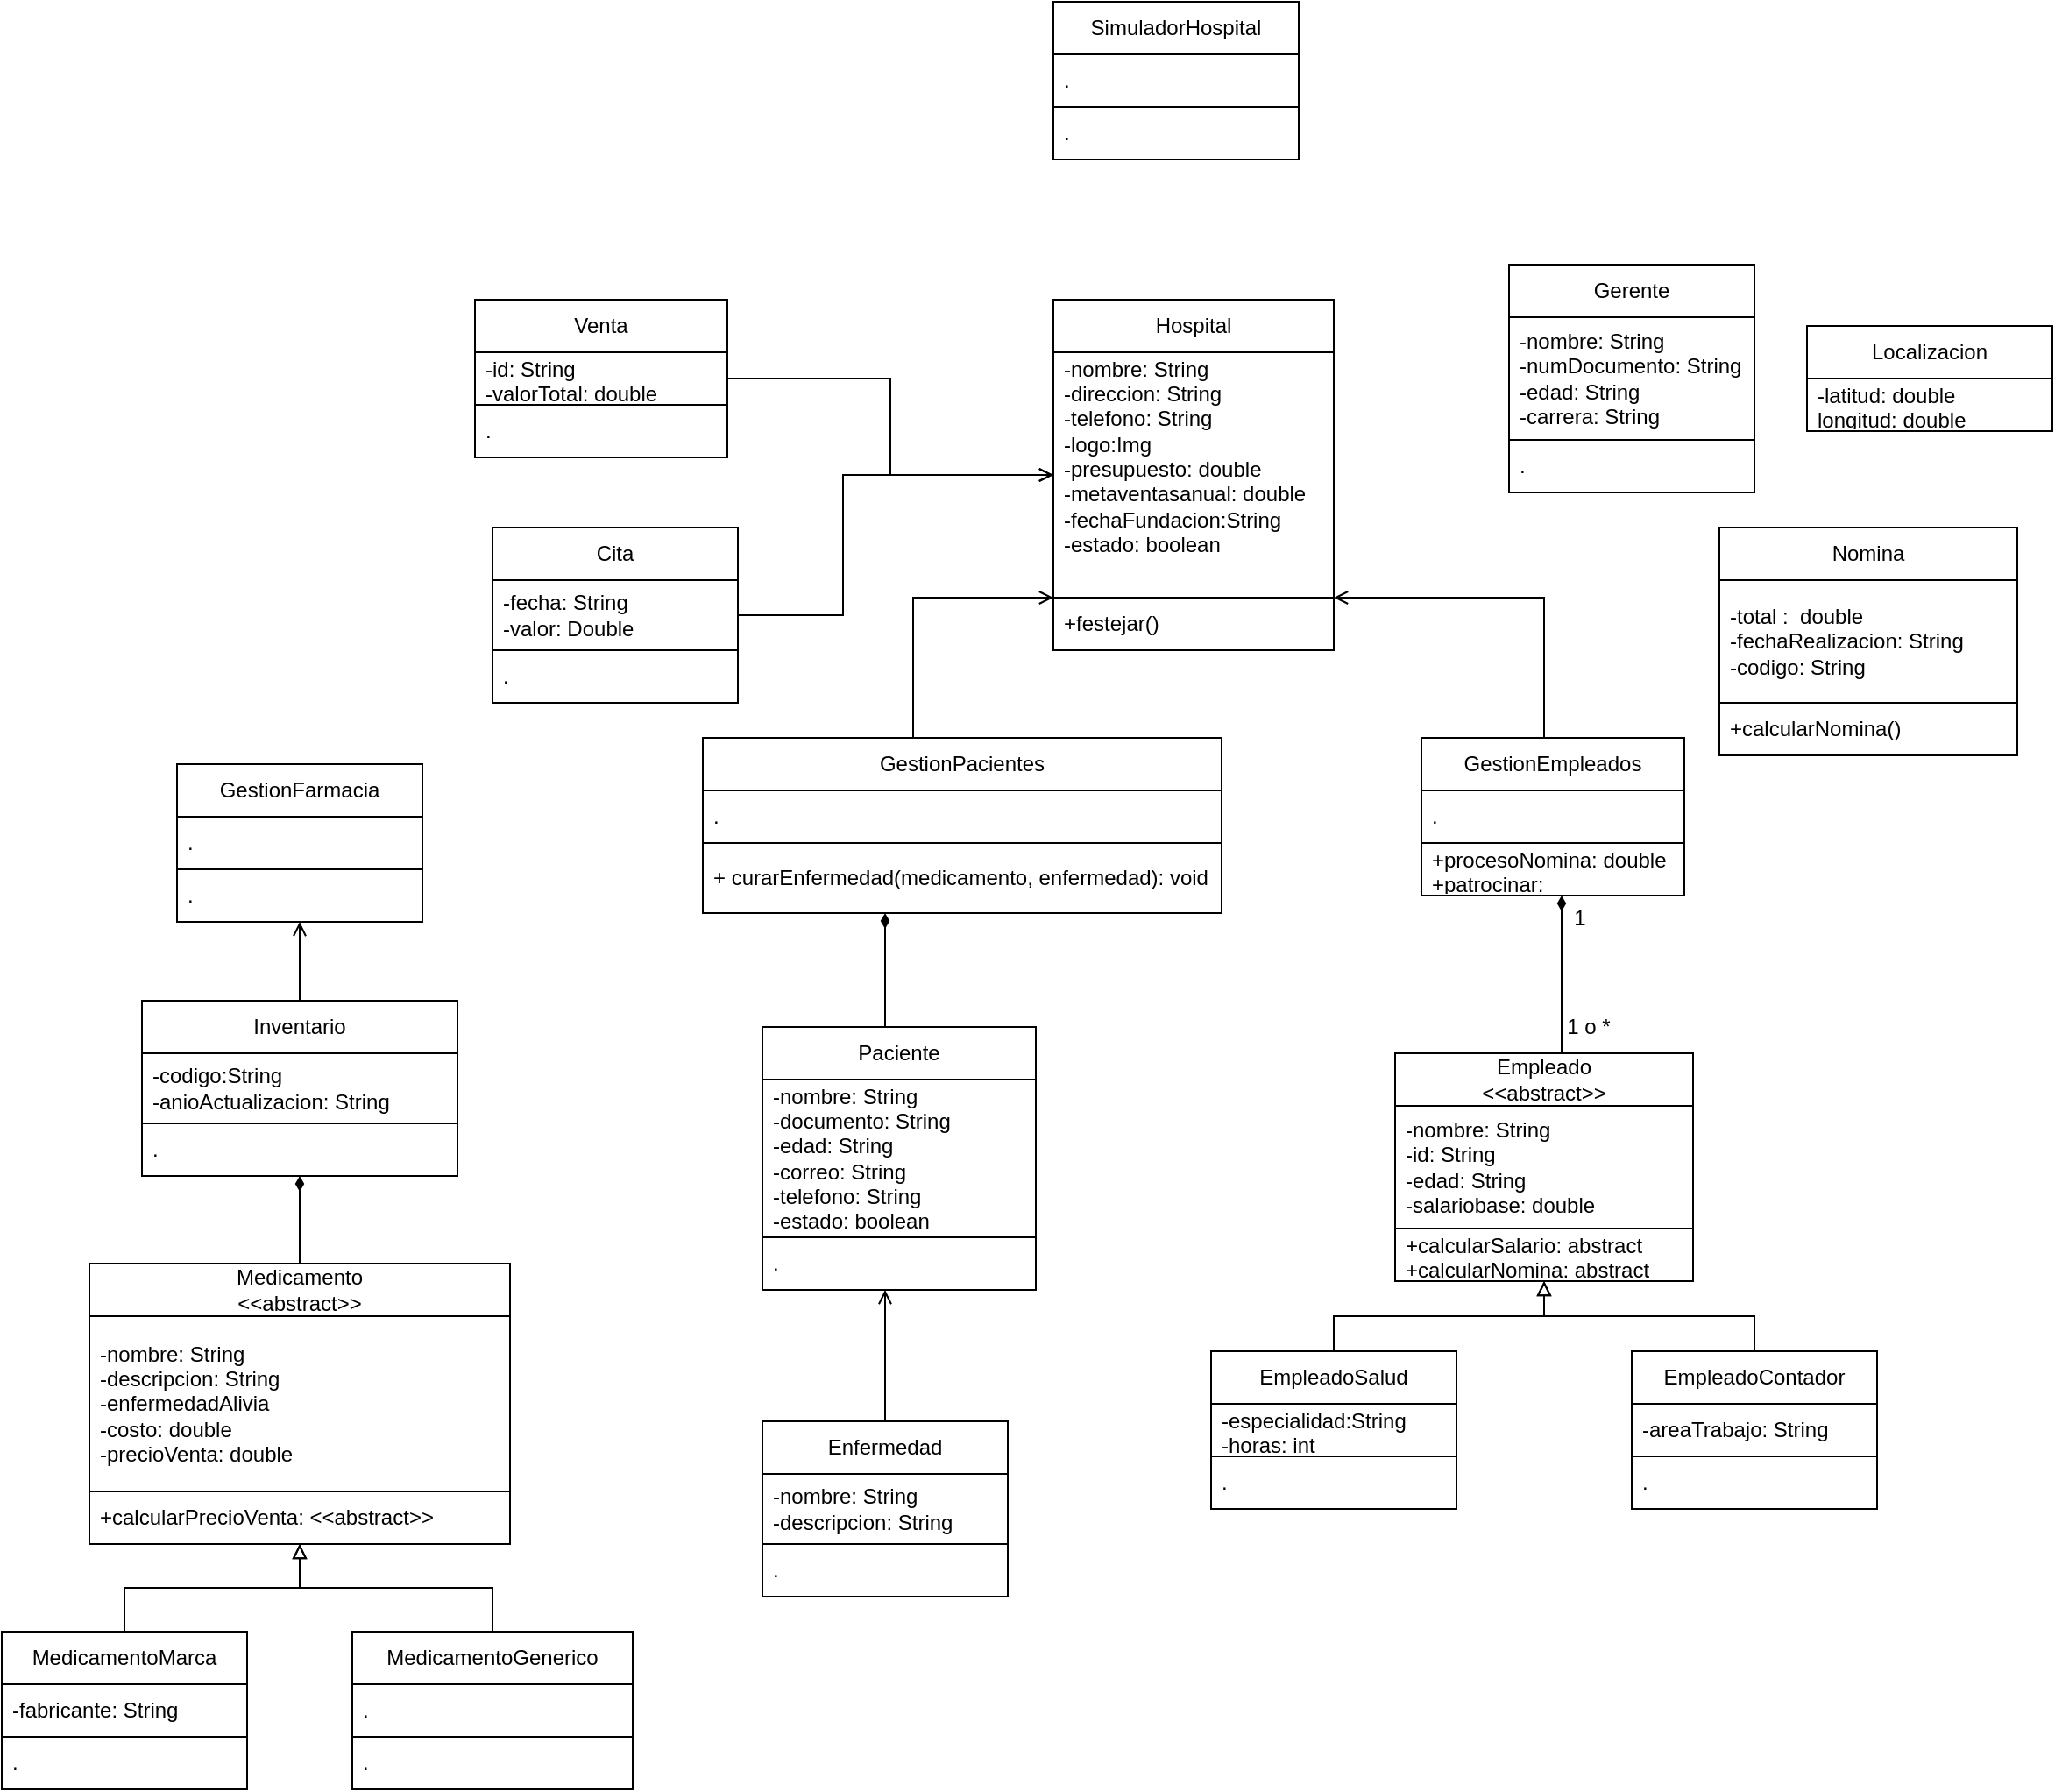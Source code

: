 <mxfile version="21.6.8" type="device">
  <diagram name="Página-1" id="5ng5Rd5MFGHNebcDndLn">
    <mxGraphModel dx="1689" dy="1675" grid="1" gridSize="10" guides="1" tooltips="1" connect="1" arrows="1" fold="1" page="1" pageScale="1" pageWidth="827" pageHeight="1169" math="0" shadow="0">
      <root>
        <mxCell id="0" />
        <mxCell id="1" parent="0" />
        <mxCell id="z0zftwjZhRZJez2SlzQU-1" value="Hospital" style="swimlane;fontStyle=0;childLayout=stackLayout;horizontal=1;startSize=30;horizontalStack=0;resizeParent=1;resizeParentMax=0;resizeLast=0;collapsible=1;marginBottom=0;whiteSpace=wrap;html=1;" parent="1" vertex="1">
          <mxGeometry x="440" y="-60" width="160" height="200" as="geometry" />
        </mxCell>
        <mxCell id="z0zftwjZhRZJez2SlzQU-2" value="-nombre: String&lt;br&gt;-direccion: String&lt;br&gt;-telefono: String&lt;br&gt;-logo:Img&lt;br&gt;-presupuesto: double&lt;br&gt;-metaventasanual: double&lt;br&gt;-fechaFundacion:String&lt;br&gt;-estado: boolean&lt;br&gt;&lt;br&gt;&amp;nbsp;" style="text;strokeColor=default;fillColor=none;align=left;verticalAlign=middle;spacingLeft=4;spacingRight=4;overflow=hidden;points=[[0,0.5],[1,0.5]];portConstraint=eastwest;rotatable=0;whiteSpace=wrap;html=1;" parent="z0zftwjZhRZJez2SlzQU-1" vertex="1">
          <mxGeometry y="30" width="160" height="140" as="geometry" />
        </mxCell>
        <mxCell id="z0zftwjZhRZJez2SlzQU-3" value="+festejar()&lt;br&gt;" style="text;strokeColor=none;fillColor=none;align=left;verticalAlign=middle;spacingLeft=4;spacingRight=4;overflow=hidden;points=[[0,0.5],[1,0.5]];portConstraint=eastwest;rotatable=0;whiteSpace=wrap;html=1;" parent="z0zftwjZhRZJez2SlzQU-1" vertex="1">
          <mxGeometry y="170" width="160" height="30" as="geometry" />
        </mxCell>
        <mxCell id="kseZ682U2_B1H9WITNdY-23" style="edgeStyle=orthogonalEdgeStyle;rounded=0;orthogonalLoop=1;jettySize=auto;html=1;endArrow=diamondThin;endFill=1;" parent="1" source="z0zftwjZhRZJez2SlzQU-5" target="kseZ682U2_B1H9WITNdY-18" edge="1">
          <mxGeometry relative="1" as="geometry">
            <Array as="points">
              <mxPoint x="344" y="300" />
              <mxPoint x="344" y="300" />
            </Array>
          </mxGeometry>
        </mxCell>
        <mxCell id="z0zftwjZhRZJez2SlzQU-5" value="Paciente" style="swimlane;fontStyle=0;childLayout=stackLayout;horizontal=1;startSize=30;horizontalStack=0;resizeParent=1;resizeParentMax=0;resizeLast=0;collapsible=1;marginBottom=0;whiteSpace=wrap;html=1;" parent="1" vertex="1">
          <mxGeometry x="274" y="355" width="156" height="150" as="geometry" />
        </mxCell>
        <mxCell id="z0zftwjZhRZJez2SlzQU-6" value="-nombre: String&lt;br&gt;-documento: String&lt;br&gt;-edad: String&lt;br&gt;-correo: String&lt;br&gt;-telefono: String&amp;nbsp;&lt;br&gt;-estado: boolean&lt;br&gt;-enfermedades: String [ ]" style="text;strokeColor=default;fillColor=none;align=left;verticalAlign=middle;spacingLeft=4;spacingRight=4;overflow=hidden;points=[[0,0.5],[1,0.5]];portConstraint=eastwest;rotatable=0;whiteSpace=wrap;html=1;" parent="z0zftwjZhRZJez2SlzQU-5" vertex="1">
          <mxGeometry y="30" width="156" height="90" as="geometry" />
        </mxCell>
        <mxCell id="z0zftwjZhRZJez2SlzQU-7" value="." style="text;strokeColor=none;fillColor=none;align=left;verticalAlign=middle;spacingLeft=4;spacingRight=4;overflow=hidden;points=[[0,0.5],[1,0.5]];portConstraint=eastwest;rotatable=0;whiteSpace=wrap;html=1;" parent="z0zftwjZhRZJez2SlzQU-5" vertex="1">
          <mxGeometry y="120" width="156" height="30" as="geometry" />
        </mxCell>
        <mxCell id="kseZ682U2_B1H9WITNdY-10" style="edgeStyle=orthogonalEdgeStyle;rounded=0;orthogonalLoop=1;jettySize=auto;html=1;endArrow=diamondThin;endFill=1;" parent="1" source="z0zftwjZhRZJez2SlzQU-9" target="kseZ682U2_B1H9WITNdY-5" edge="1">
          <mxGeometry relative="1" as="geometry">
            <Array as="points">
              <mxPoint x="730" y="310" />
              <mxPoint x="730" y="310" />
            </Array>
          </mxGeometry>
        </mxCell>
        <mxCell id="z0zftwjZhRZJez2SlzQU-9" value="Empleado&lt;br&gt;&amp;lt;&amp;lt;abstract&amp;gt;&amp;gt;" style="swimlane;fontStyle=0;childLayout=stackLayout;horizontal=1;startSize=30;horizontalStack=0;resizeParent=1;resizeParentMax=0;resizeLast=0;collapsible=1;marginBottom=0;whiteSpace=wrap;html=1;" parent="1" vertex="1">
          <mxGeometry x="635" y="370" width="170" height="130" as="geometry" />
        </mxCell>
        <mxCell id="z0zftwjZhRZJez2SlzQU-10" value="-nombre: String&lt;br&gt;-id: String&lt;br&gt;-edad: String&lt;br&gt;-salariobase: double" style="text;strokeColor=default;fillColor=none;align=left;verticalAlign=middle;spacingLeft=4;spacingRight=4;overflow=hidden;points=[[0,0.5],[1,0.5]];portConstraint=eastwest;rotatable=0;whiteSpace=wrap;html=1;" parent="z0zftwjZhRZJez2SlzQU-9" vertex="1">
          <mxGeometry y="30" width="170" height="70" as="geometry" />
        </mxCell>
        <mxCell id="z0zftwjZhRZJez2SlzQU-11" value="+calcularSalario: abstract&lt;br&gt;+calcularNomina: abstract" style="text;strokeColor=none;fillColor=none;align=left;verticalAlign=middle;spacingLeft=4;spacingRight=4;overflow=hidden;points=[[0,0.5],[1,0.5]];portConstraint=eastwest;rotatable=0;whiteSpace=wrap;html=1;" parent="z0zftwjZhRZJez2SlzQU-9" vertex="1">
          <mxGeometry y="100" width="170" height="30" as="geometry" />
        </mxCell>
        <mxCell id="z0zftwjZhRZJez2SlzQU-13" value="GestionFarmacia" style="swimlane;fontStyle=0;childLayout=stackLayout;horizontal=1;startSize=30;horizontalStack=0;resizeParent=1;resizeParentMax=0;resizeLast=0;collapsible=1;marginBottom=0;whiteSpace=wrap;html=1;" parent="1" vertex="1">
          <mxGeometry x="-60" y="205" width="140" height="90" as="geometry" />
        </mxCell>
        <mxCell id="z0zftwjZhRZJez2SlzQU-14" value="." style="text;strokeColor=default;fillColor=none;align=left;verticalAlign=middle;spacingLeft=4;spacingRight=4;overflow=hidden;points=[[0,0.5],[1,0.5]];portConstraint=eastwest;rotatable=0;whiteSpace=wrap;html=1;" parent="z0zftwjZhRZJez2SlzQU-13" vertex="1">
          <mxGeometry y="30" width="140" height="30" as="geometry" />
        </mxCell>
        <mxCell id="z0zftwjZhRZJez2SlzQU-15" value="." style="text;strokeColor=none;fillColor=none;align=left;verticalAlign=middle;spacingLeft=4;spacingRight=4;overflow=hidden;points=[[0,0.5],[1,0.5]];portConstraint=eastwest;rotatable=0;whiteSpace=wrap;html=1;" parent="z0zftwjZhRZJez2SlzQU-13" vertex="1">
          <mxGeometry y="60" width="140" height="30" as="geometry" />
        </mxCell>
        <mxCell id="0CeELsvjOHtL29tjimqP-1" value="Gerente" style="swimlane;fontStyle=0;childLayout=stackLayout;horizontal=1;startSize=30;horizontalStack=0;resizeParent=1;resizeParentMax=0;resizeLast=0;collapsible=1;marginBottom=0;whiteSpace=wrap;html=1;" parent="1" vertex="1">
          <mxGeometry x="700" y="-80" width="140" height="130" as="geometry" />
        </mxCell>
        <mxCell id="0CeELsvjOHtL29tjimqP-2" value="-nombre: String&lt;br&gt;-numDocumento: String&lt;br&gt;-edad: String&amp;nbsp;&lt;br&gt;-carrera: String" style="text;strokeColor=none;fillColor=none;align=left;verticalAlign=middle;spacingLeft=4;spacingRight=4;overflow=hidden;points=[[0,0.5],[1,0.5]];portConstraint=eastwest;rotatable=0;whiteSpace=wrap;html=1;" parent="0CeELsvjOHtL29tjimqP-1" vertex="1">
          <mxGeometry y="30" width="140" height="70" as="geometry" />
        </mxCell>
        <mxCell id="0CeELsvjOHtL29tjimqP-3" value="." style="text;strokeColor=default;fillColor=none;align=left;verticalAlign=middle;spacingLeft=4;spacingRight=4;overflow=hidden;points=[[0,0.5],[1,0.5]];portConstraint=eastwest;rotatable=0;whiteSpace=wrap;html=1;" parent="0CeELsvjOHtL29tjimqP-1" vertex="1">
          <mxGeometry y="100" width="140" height="30" as="geometry" />
        </mxCell>
        <mxCell id="kseZ682U2_B1H9WITNdY-14" style="edgeStyle=orthogonalEdgeStyle;rounded=0;orthogonalLoop=1;jettySize=auto;html=1;endArrow=block;endFill=0;" parent="1" source="0CeELsvjOHtL29tjimqP-12" target="z0zftwjZhRZJez2SlzQU-9" edge="1">
          <mxGeometry relative="1" as="geometry" />
        </mxCell>
        <mxCell id="0CeELsvjOHtL29tjimqP-12" value="EmpleadoSalud" style="swimlane;fontStyle=0;childLayout=stackLayout;horizontal=1;startSize=30;horizontalStack=0;resizeParent=1;resizeParentMax=0;resizeLast=0;collapsible=1;marginBottom=0;whiteSpace=wrap;html=1;" parent="1" vertex="1">
          <mxGeometry x="530" y="540" width="140" height="90" as="geometry" />
        </mxCell>
        <mxCell id="0CeELsvjOHtL29tjimqP-13" value="-especialidad:String&lt;br&gt;-horas: int" style="text;strokeColor=default;fillColor=none;align=left;verticalAlign=middle;spacingLeft=4;spacingRight=4;overflow=hidden;points=[[0,0.5],[1,0.5]];portConstraint=eastwest;rotatable=0;whiteSpace=wrap;html=1;" parent="0CeELsvjOHtL29tjimqP-12" vertex="1">
          <mxGeometry y="30" width="140" height="30" as="geometry" />
        </mxCell>
        <mxCell id="0CeELsvjOHtL29tjimqP-14" value="." style="text;strokeColor=none;fillColor=none;align=left;verticalAlign=middle;spacingLeft=4;spacingRight=4;overflow=hidden;points=[[0,0.5],[1,0.5]];portConstraint=eastwest;rotatable=0;whiteSpace=wrap;html=1;" parent="0CeELsvjOHtL29tjimqP-12" vertex="1">
          <mxGeometry y="60" width="140" height="30" as="geometry" />
        </mxCell>
        <mxCell id="kseZ682U2_B1H9WITNdY-15" style="edgeStyle=orthogonalEdgeStyle;rounded=0;orthogonalLoop=1;jettySize=auto;html=1;endArrow=block;endFill=0;" parent="1" source="0CeELsvjOHtL29tjimqP-16" target="z0zftwjZhRZJez2SlzQU-9" edge="1">
          <mxGeometry relative="1" as="geometry" />
        </mxCell>
        <mxCell id="0CeELsvjOHtL29tjimqP-16" value="EmpleadoContador" style="swimlane;fontStyle=0;childLayout=stackLayout;horizontal=1;startSize=30;horizontalStack=0;resizeParent=1;resizeParentMax=0;resizeLast=0;collapsible=1;marginBottom=0;whiteSpace=wrap;html=1;" parent="1" vertex="1">
          <mxGeometry x="770" y="540" width="140" height="90" as="geometry" />
        </mxCell>
        <mxCell id="0CeELsvjOHtL29tjimqP-17" value="-areaTrabajo: String" style="text;strokeColor=default;fillColor=none;align=left;verticalAlign=middle;spacingLeft=4;spacingRight=4;overflow=hidden;points=[[0,0.5],[1,0.5]];portConstraint=eastwest;rotatable=0;whiteSpace=wrap;html=1;" parent="0CeELsvjOHtL29tjimqP-16" vertex="1">
          <mxGeometry y="30" width="140" height="30" as="geometry" />
        </mxCell>
        <mxCell id="0CeELsvjOHtL29tjimqP-18" value="." style="text;strokeColor=none;fillColor=none;align=left;verticalAlign=middle;spacingLeft=4;spacingRight=4;overflow=hidden;points=[[0,0.5],[1,0.5]];portConstraint=eastwest;rotatable=0;whiteSpace=wrap;html=1;" parent="0CeELsvjOHtL29tjimqP-16" vertex="1">
          <mxGeometry y="60" width="140" height="30" as="geometry" />
        </mxCell>
        <mxCell id="kseZ682U2_B1H9WITNdY-11" style="edgeStyle=orthogonalEdgeStyle;rounded=0;orthogonalLoop=1;jettySize=auto;html=1;endArrow=open;endFill=0;strokeWidth=1;" parent="1" source="kseZ682U2_B1H9WITNdY-5" target="z0zftwjZhRZJez2SlzQU-2" edge="1">
          <mxGeometry relative="1" as="geometry">
            <mxPoint x="600" y="150" as="targetPoint" />
            <Array as="points">
              <mxPoint x="720" y="110" />
            </Array>
          </mxGeometry>
        </mxCell>
        <mxCell id="kseZ682U2_B1H9WITNdY-5" value="GestionEmpleados" style="swimlane;fontStyle=0;childLayout=stackLayout;horizontal=1;startSize=30;horizontalStack=0;resizeParent=1;resizeParentMax=0;resizeLast=0;collapsible=1;marginBottom=0;whiteSpace=wrap;html=1;" parent="1" vertex="1">
          <mxGeometry x="650" y="190" width="150" height="90" as="geometry">
            <mxRectangle x="650" y="190" width="140" height="30" as="alternateBounds" />
          </mxGeometry>
        </mxCell>
        <mxCell id="kseZ682U2_B1H9WITNdY-6" value="." style="text;strokeColor=default;fillColor=none;align=left;verticalAlign=middle;spacingLeft=4;spacingRight=4;overflow=hidden;points=[[0,0.5],[1,0.5]];portConstraint=eastwest;rotatable=0;whiteSpace=wrap;html=1;" parent="kseZ682U2_B1H9WITNdY-5" vertex="1">
          <mxGeometry y="30" width="150" height="30" as="geometry" />
        </mxCell>
        <mxCell id="kseZ682U2_B1H9WITNdY-7" value="+procesoNomina: double&lt;br&gt;+patrocinar:&amp;nbsp;" style="text;strokeColor=none;fillColor=none;align=left;verticalAlign=middle;spacingLeft=4;spacingRight=4;overflow=hidden;points=[[0,0.5],[1,0.5]];portConstraint=eastwest;rotatable=0;whiteSpace=wrap;html=1;" parent="kseZ682U2_B1H9WITNdY-5" vertex="1">
          <mxGeometry y="60" width="150" height="30" as="geometry" />
        </mxCell>
        <mxCell id="kseZ682U2_B1H9WITNdY-16" value="1" style="text;html=1;align=center;verticalAlign=middle;resizable=0;points=[];autosize=1;strokeColor=none;fillColor=none;" parent="1" vertex="1">
          <mxGeometry x="725" y="278" width="30" height="30" as="geometry" />
        </mxCell>
        <mxCell id="kseZ682U2_B1H9WITNdY-17" value="1 o *" style="text;html=1;align=center;verticalAlign=middle;resizable=0;points=[];autosize=1;strokeColor=none;fillColor=none;" parent="1" vertex="1">
          <mxGeometry x="720" y="340" width="50" height="30" as="geometry" />
        </mxCell>
        <mxCell id="kseZ682U2_B1H9WITNdY-22" style="edgeStyle=orthogonalEdgeStyle;rounded=0;orthogonalLoop=1;jettySize=auto;html=1;endArrow=open;endFill=0;" parent="1" source="kseZ682U2_B1H9WITNdY-18" target="z0zftwjZhRZJez2SlzQU-1" edge="1">
          <mxGeometry relative="1" as="geometry">
            <Array as="points">
              <mxPoint x="360" y="110" />
            </Array>
          </mxGeometry>
        </mxCell>
        <mxCell id="kseZ682U2_B1H9WITNdY-18" value="GestionPacientes" style="swimlane;fontStyle=0;childLayout=stackLayout;horizontal=1;startSize=30;horizontalStack=0;resizeParent=1;resizeParentMax=0;resizeLast=0;collapsible=1;marginBottom=0;whiteSpace=wrap;html=1;" parent="1" vertex="1">
          <mxGeometry x="240" y="190" width="296" height="100" as="geometry" />
        </mxCell>
        <mxCell id="kseZ682U2_B1H9WITNdY-19" value="." style="text;strokeColor=default;fillColor=none;align=left;verticalAlign=middle;spacingLeft=4;spacingRight=4;overflow=hidden;points=[[0,0.5],[1,0.5]];portConstraint=eastwest;rotatable=0;whiteSpace=wrap;html=1;" parent="kseZ682U2_B1H9WITNdY-18" vertex="1">
          <mxGeometry y="30" width="296" height="30" as="geometry" />
        </mxCell>
        <mxCell id="kseZ682U2_B1H9WITNdY-20" value="+ curarEnfermedad(medicamento, enfermedad): void" style="text;strokeColor=none;fillColor=none;align=left;verticalAlign=middle;spacingLeft=4;spacingRight=4;overflow=hidden;points=[[0,0.5],[1,0.5]];portConstraint=eastwest;rotatable=0;whiteSpace=wrap;html=1;" parent="kseZ682U2_B1H9WITNdY-18" vertex="1">
          <mxGeometry y="60" width="296" height="40" as="geometry" />
        </mxCell>
        <mxCell id="kseZ682U2_B1H9WITNdY-24" value="SimuladorHospital" style="swimlane;fontStyle=0;childLayout=stackLayout;horizontal=1;startSize=30;horizontalStack=0;resizeParent=1;resizeParentMax=0;resizeLast=0;collapsible=1;marginBottom=0;whiteSpace=wrap;html=1;" parent="1" vertex="1">
          <mxGeometry x="440" y="-230" width="140" height="90" as="geometry" />
        </mxCell>
        <mxCell id="kseZ682U2_B1H9WITNdY-25" value="." style="text;strokeColor=default;fillColor=none;align=left;verticalAlign=middle;spacingLeft=4;spacingRight=4;overflow=hidden;points=[[0,0.5],[1,0.5]];portConstraint=eastwest;rotatable=0;whiteSpace=wrap;html=1;" parent="kseZ682U2_B1H9WITNdY-24" vertex="1">
          <mxGeometry y="30" width="140" height="30" as="geometry" />
        </mxCell>
        <mxCell id="kseZ682U2_B1H9WITNdY-26" value="." style="text;strokeColor=none;fillColor=none;align=left;verticalAlign=middle;spacingLeft=4;spacingRight=4;overflow=hidden;points=[[0,0.5],[1,0.5]];portConstraint=eastwest;rotatable=0;whiteSpace=wrap;html=1;" parent="kseZ682U2_B1H9WITNdY-24" vertex="1">
          <mxGeometry y="60" width="140" height="30" as="geometry" />
        </mxCell>
        <mxCell id="FbD24d7eEhh-b86b1OGt-1" value="Localizacion" style="swimlane;fontStyle=0;childLayout=stackLayout;horizontal=1;startSize=30;horizontalStack=0;resizeParent=1;resizeParentMax=0;resizeLast=0;collapsible=1;marginBottom=0;whiteSpace=wrap;html=1;" parent="1" vertex="1">
          <mxGeometry x="870" y="-45" width="140" height="60" as="geometry" />
        </mxCell>
        <mxCell id="FbD24d7eEhh-b86b1OGt-2" value="-latitud: double&lt;br&gt;longitud: double" style="text;strokeColor=default;fillColor=none;align=left;verticalAlign=middle;spacingLeft=4;spacingRight=4;overflow=hidden;points=[[0,0.5],[1,0.5]];portConstraint=eastwest;rotatable=0;whiteSpace=wrap;html=1;" parent="FbD24d7eEhh-b86b1OGt-1" vertex="1">
          <mxGeometry y="30" width="140" height="30" as="geometry" />
        </mxCell>
        <mxCell id="UPlTVvGYmtkSgEmmuNZU-3" style="edgeStyle=orthogonalEdgeStyle;rounded=0;orthogonalLoop=1;jettySize=auto;html=1;endArrow=open;endFill=0;" edge="1" parent="1" source="FbD24d7eEhh-b86b1OGt-5" target="z0zftwjZhRZJez2SlzQU-1">
          <mxGeometry relative="1" as="geometry">
            <Array as="points">
              <mxPoint x="320" y="120" />
              <mxPoint x="320" y="40" />
            </Array>
          </mxGeometry>
        </mxCell>
        <mxCell id="FbD24d7eEhh-b86b1OGt-5" value="Cita" style="swimlane;fontStyle=0;childLayout=stackLayout;horizontal=1;startSize=30;horizontalStack=0;resizeParent=1;resizeParentMax=0;resizeLast=0;collapsible=1;marginBottom=0;whiteSpace=wrap;html=1;" parent="1" vertex="1">
          <mxGeometry x="120" y="70" width="140" height="100" as="geometry" />
        </mxCell>
        <mxCell id="FbD24d7eEhh-b86b1OGt-6" value="-fecha: String&lt;br&gt;-valor: Double" style="text;strokeColor=default;fillColor=none;align=left;verticalAlign=middle;spacingLeft=4;spacingRight=4;overflow=hidden;points=[[0,0.5],[1,0.5]];portConstraint=eastwest;rotatable=0;whiteSpace=wrap;html=1;" parent="FbD24d7eEhh-b86b1OGt-5" vertex="1">
          <mxGeometry y="30" width="140" height="40" as="geometry" />
        </mxCell>
        <mxCell id="FbD24d7eEhh-b86b1OGt-7" value="." style="text;strokeColor=none;fillColor=none;align=left;verticalAlign=middle;spacingLeft=4;spacingRight=4;overflow=hidden;points=[[0,0.5],[1,0.5]];portConstraint=eastwest;rotatable=0;whiteSpace=wrap;html=1;" parent="FbD24d7eEhh-b86b1OGt-5" vertex="1">
          <mxGeometry y="70" width="140" height="30" as="geometry" />
        </mxCell>
        <mxCell id="FbD24d7eEhh-b86b1OGt-9" value="Nomina" style="swimlane;fontStyle=0;childLayout=stackLayout;horizontal=1;startSize=30;horizontalStack=0;resizeParent=1;resizeParentMax=0;resizeLast=0;collapsible=1;marginBottom=0;whiteSpace=wrap;html=1;" parent="1" vertex="1">
          <mxGeometry x="820" y="70" width="170" height="130" as="geometry" />
        </mxCell>
        <mxCell id="FbD24d7eEhh-b86b1OGt-10" value="-total :&amp;nbsp; double&lt;br&gt;-fechaRealizacion: String&lt;br&gt;-codigo: String&lt;br&gt;" style="text;strokeColor=default;fillColor=none;align=left;verticalAlign=middle;spacingLeft=4;spacingRight=4;overflow=hidden;points=[[0,0.5],[1,0.5]];portConstraint=eastwest;rotatable=0;whiteSpace=wrap;html=1;" parent="FbD24d7eEhh-b86b1OGt-9" vertex="1">
          <mxGeometry y="30" width="170" height="70" as="geometry" />
        </mxCell>
        <mxCell id="FbD24d7eEhh-b86b1OGt-11" value="+calcularNomina()" style="text;strokeColor=none;fillColor=none;align=left;verticalAlign=middle;spacingLeft=4;spacingRight=4;overflow=hidden;points=[[0,0.5],[1,0.5]];portConstraint=eastwest;rotatable=0;whiteSpace=wrap;html=1;" parent="FbD24d7eEhh-b86b1OGt-9" vertex="1">
          <mxGeometry y="100" width="170" height="30" as="geometry" />
        </mxCell>
        <mxCell id="UPlTVvGYmtkSgEmmuNZU-4" style="edgeStyle=orthogonalEdgeStyle;rounded=0;orthogonalLoop=1;jettySize=auto;html=1;endArrow=open;endFill=0;" edge="1" parent="1" source="FbD24d7eEhh-b86b1OGt-14" target="z0zftwjZhRZJez2SlzQU-1">
          <mxGeometry relative="1" as="geometry" />
        </mxCell>
        <mxCell id="FbD24d7eEhh-b86b1OGt-14" value="Venta" style="swimlane;fontStyle=0;childLayout=stackLayout;horizontal=1;startSize=30;horizontalStack=0;resizeParent=1;resizeParentMax=0;resizeLast=0;collapsible=1;marginBottom=0;whiteSpace=wrap;html=1;" parent="1" vertex="1">
          <mxGeometry x="110" y="-60" width="144" height="90" as="geometry" />
        </mxCell>
        <mxCell id="FbD24d7eEhh-b86b1OGt-15" value="-id: String&lt;br&gt;-valorTotal: double" style="text;strokeColor=default;fillColor=none;align=left;verticalAlign=middle;spacingLeft=4;spacingRight=4;overflow=hidden;points=[[0,0.5],[1,0.5]];portConstraint=eastwest;rotatable=0;whiteSpace=wrap;html=1;" parent="FbD24d7eEhh-b86b1OGt-14" vertex="1">
          <mxGeometry y="30" width="144" height="30" as="geometry" />
        </mxCell>
        <mxCell id="FbD24d7eEhh-b86b1OGt-16" value="." style="text;strokeColor=none;fillColor=none;align=left;verticalAlign=middle;spacingLeft=4;spacingRight=4;overflow=hidden;points=[[0,0.5],[1,0.5]];portConstraint=eastwest;rotatable=0;whiteSpace=wrap;html=1;" parent="FbD24d7eEhh-b86b1OGt-14" vertex="1">
          <mxGeometry y="60" width="144" height="30" as="geometry" />
        </mxCell>
        <mxCell id="FbD24d7eEhh-b86b1OGt-22" style="edgeStyle=orthogonalEdgeStyle;rounded=0;orthogonalLoop=1;jettySize=auto;html=1;endArrow=open;endFill=0;" parent="1" source="FbD24d7eEhh-b86b1OGt-18" target="z0zftwjZhRZJez2SlzQU-5" edge="1">
          <mxGeometry relative="1" as="geometry">
            <Array as="points">
              <mxPoint x="344" y="520" />
              <mxPoint x="344" y="520" />
            </Array>
          </mxGeometry>
        </mxCell>
        <mxCell id="FbD24d7eEhh-b86b1OGt-18" value="Enfermedad" style="swimlane;fontStyle=0;childLayout=stackLayout;horizontal=1;startSize=30;horizontalStack=0;resizeParent=1;resizeParentMax=0;resizeLast=0;collapsible=1;marginBottom=0;whiteSpace=wrap;html=1;" parent="1" vertex="1">
          <mxGeometry x="274" y="580" width="140" height="100" as="geometry" />
        </mxCell>
        <mxCell id="FbD24d7eEhh-b86b1OGt-19" value="-nombre: String&lt;br&gt;-descripcion: String" style="text;strokeColor=default;fillColor=none;align=left;verticalAlign=middle;spacingLeft=4;spacingRight=4;overflow=hidden;points=[[0,0.5],[1,0.5]];portConstraint=eastwest;rotatable=0;whiteSpace=wrap;html=1;" parent="FbD24d7eEhh-b86b1OGt-18" vertex="1">
          <mxGeometry y="30" width="140" height="40" as="geometry" />
        </mxCell>
        <mxCell id="FbD24d7eEhh-b86b1OGt-20" value="." style="text;strokeColor=none;fillColor=none;align=left;verticalAlign=middle;spacingLeft=4;spacingRight=4;overflow=hidden;points=[[0,0.5],[1,0.5]];portConstraint=eastwest;rotatable=0;whiteSpace=wrap;html=1;" parent="FbD24d7eEhh-b86b1OGt-18" vertex="1">
          <mxGeometry y="70" width="140" height="30" as="geometry" />
        </mxCell>
        <mxCell id="UPlTVvGYmtkSgEmmuNZU-2" style="edgeStyle=orthogonalEdgeStyle;rounded=0;orthogonalLoop=1;jettySize=auto;html=1;endArrow=open;endFill=0;" edge="1" parent="1" source="FbD24d7eEhh-b86b1OGt-23" target="z0zftwjZhRZJez2SlzQU-13">
          <mxGeometry relative="1" as="geometry" />
        </mxCell>
        <mxCell id="FbD24d7eEhh-b86b1OGt-23" value="Inventario" style="swimlane;fontStyle=0;childLayout=stackLayout;horizontal=1;startSize=30;horizontalStack=0;resizeParent=1;resizeParentMax=0;resizeLast=0;collapsible=1;marginBottom=0;whiteSpace=wrap;html=1;" parent="1" vertex="1">
          <mxGeometry x="-80" y="340" width="180" height="100" as="geometry" />
        </mxCell>
        <mxCell id="FbD24d7eEhh-b86b1OGt-24" value="-codigo:String&lt;br&gt;-anioActualizacion: String&lt;br&gt;" style="text;strokeColor=none;fillColor=none;align=left;verticalAlign=middle;spacingLeft=4;spacingRight=4;overflow=hidden;points=[[0,0.5],[1,0.5]];portConstraint=eastwest;rotatable=0;whiteSpace=wrap;html=1;" parent="FbD24d7eEhh-b86b1OGt-23" vertex="1">
          <mxGeometry y="30" width="180" height="40" as="geometry" />
        </mxCell>
        <mxCell id="FbD24d7eEhh-b86b1OGt-25" value="." style="text;strokeColor=default;fillColor=none;align=left;verticalAlign=middle;spacingLeft=4;spacingRight=4;overflow=hidden;points=[[0,0.5],[1,0.5]];portConstraint=eastwest;rotatable=0;whiteSpace=wrap;html=1;" parent="FbD24d7eEhh-b86b1OGt-23" vertex="1">
          <mxGeometry y="70" width="180" height="30" as="geometry" />
        </mxCell>
        <mxCell id="UPlTVvGYmtkSgEmmuNZU-1" style="edgeStyle=orthogonalEdgeStyle;rounded=0;orthogonalLoop=1;jettySize=auto;html=1;endArrow=diamondThin;endFill=1;" edge="1" parent="1" source="FbD24d7eEhh-b86b1OGt-27" target="FbD24d7eEhh-b86b1OGt-23">
          <mxGeometry relative="1" as="geometry" />
        </mxCell>
        <mxCell id="FbD24d7eEhh-b86b1OGt-27" value="Medicamento&lt;br&gt;&amp;lt;&amp;lt;abstract&amp;gt;&amp;gt;" style="swimlane;fontStyle=0;childLayout=stackLayout;horizontal=1;startSize=30;horizontalStack=0;resizeParent=1;resizeParentMax=0;resizeLast=0;collapsible=1;marginBottom=0;whiteSpace=wrap;html=1;" parent="1" vertex="1">
          <mxGeometry x="-110" y="490" width="240" height="160" as="geometry" />
        </mxCell>
        <mxCell id="FbD24d7eEhh-b86b1OGt-28" value="-nombre: String&lt;br&gt;-descripcion: String&lt;br&gt;-enfermedadAlivia&lt;br&gt;-costo: double&lt;br&gt;-precioVenta: double" style="text;strokeColor=default;fillColor=none;align=left;verticalAlign=middle;spacingLeft=4;spacingRight=4;overflow=hidden;points=[[0,0.5],[1,0.5]];portConstraint=eastwest;rotatable=0;whiteSpace=wrap;html=1;" parent="FbD24d7eEhh-b86b1OGt-27" vertex="1">
          <mxGeometry y="30" width="240" height="100" as="geometry" />
        </mxCell>
        <mxCell id="FbD24d7eEhh-b86b1OGt-29" value="+calcularPrecioVenta: &amp;lt;&amp;lt;abstract&amp;gt;&amp;gt;" style="text;strokeColor=none;fillColor=none;align=left;verticalAlign=middle;spacingLeft=4;spacingRight=4;overflow=hidden;points=[[0,0.5],[1,0.5]];portConstraint=eastwest;rotatable=0;whiteSpace=wrap;html=1;" parent="FbD24d7eEhh-b86b1OGt-27" vertex="1">
          <mxGeometry y="130" width="240" height="30" as="geometry" />
        </mxCell>
        <mxCell id="FbD24d7eEhh-b86b1OGt-40" style="edgeStyle=orthogonalEdgeStyle;rounded=0;orthogonalLoop=1;jettySize=auto;html=1;endArrow=block;endFill=0;" parent="1" source="FbD24d7eEhh-b86b1OGt-31" target="FbD24d7eEhh-b86b1OGt-27" edge="1">
          <mxGeometry relative="1" as="geometry" />
        </mxCell>
        <mxCell id="FbD24d7eEhh-b86b1OGt-31" value="MedicamentoGenerico" style="swimlane;fontStyle=0;childLayout=stackLayout;horizontal=1;startSize=30;horizontalStack=0;resizeParent=1;resizeParentMax=0;resizeLast=0;collapsible=1;marginBottom=0;whiteSpace=wrap;html=1;" parent="1" vertex="1">
          <mxGeometry x="40" y="700" width="160" height="90" as="geometry" />
        </mxCell>
        <mxCell id="FbD24d7eEhh-b86b1OGt-32" value="." style="text;strokeColor=default;fillColor=none;align=left;verticalAlign=middle;spacingLeft=4;spacingRight=4;overflow=hidden;points=[[0,0.5],[1,0.5]];portConstraint=eastwest;rotatable=0;whiteSpace=wrap;html=1;" parent="FbD24d7eEhh-b86b1OGt-31" vertex="1">
          <mxGeometry y="30" width="160" height="30" as="geometry" />
        </mxCell>
        <mxCell id="FbD24d7eEhh-b86b1OGt-33" value="." style="text;strokeColor=none;fillColor=none;align=left;verticalAlign=middle;spacingLeft=4;spacingRight=4;overflow=hidden;points=[[0,0.5],[1,0.5]];portConstraint=eastwest;rotatable=0;whiteSpace=wrap;html=1;" parent="FbD24d7eEhh-b86b1OGt-31" vertex="1">
          <mxGeometry y="60" width="160" height="30" as="geometry" />
        </mxCell>
        <mxCell id="FbD24d7eEhh-b86b1OGt-39" style="edgeStyle=orthogonalEdgeStyle;rounded=0;orthogonalLoop=1;jettySize=auto;html=1;endArrow=block;endFill=0;" parent="1" source="FbD24d7eEhh-b86b1OGt-35" target="FbD24d7eEhh-b86b1OGt-27" edge="1">
          <mxGeometry relative="1" as="geometry" />
        </mxCell>
        <mxCell id="FbD24d7eEhh-b86b1OGt-35" value="MedicamentoMarca" style="swimlane;fontStyle=0;childLayout=stackLayout;horizontal=1;startSize=30;horizontalStack=0;resizeParent=1;resizeParentMax=0;resizeLast=0;collapsible=1;marginBottom=0;whiteSpace=wrap;html=1;" parent="1" vertex="1">
          <mxGeometry x="-160" y="700" width="140" height="90" as="geometry" />
        </mxCell>
        <mxCell id="FbD24d7eEhh-b86b1OGt-36" value="-fabricante: String" style="text;strokeColor=default;fillColor=none;align=left;verticalAlign=middle;spacingLeft=4;spacingRight=4;overflow=hidden;points=[[0,0.5],[1,0.5]];portConstraint=eastwest;rotatable=0;whiteSpace=wrap;html=1;" parent="FbD24d7eEhh-b86b1OGt-35" vertex="1">
          <mxGeometry y="30" width="140" height="30" as="geometry" />
        </mxCell>
        <mxCell id="FbD24d7eEhh-b86b1OGt-37" value="." style="text;strokeColor=none;fillColor=none;align=left;verticalAlign=middle;spacingLeft=4;spacingRight=4;overflow=hidden;points=[[0,0.5],[1,0.5]];portConstraint=eastwest;rotatable=0;whiteSpace=wrap;html=1;" parent="FbD24d7eEhh-b86b1OGt-35" vertex="1">
          <mxGeometry y="60" width="140" height="30" as="geometry" />
        </mxCell>
      </root>
    </mxGraphModel>
  </diagram>
</mxfile>
